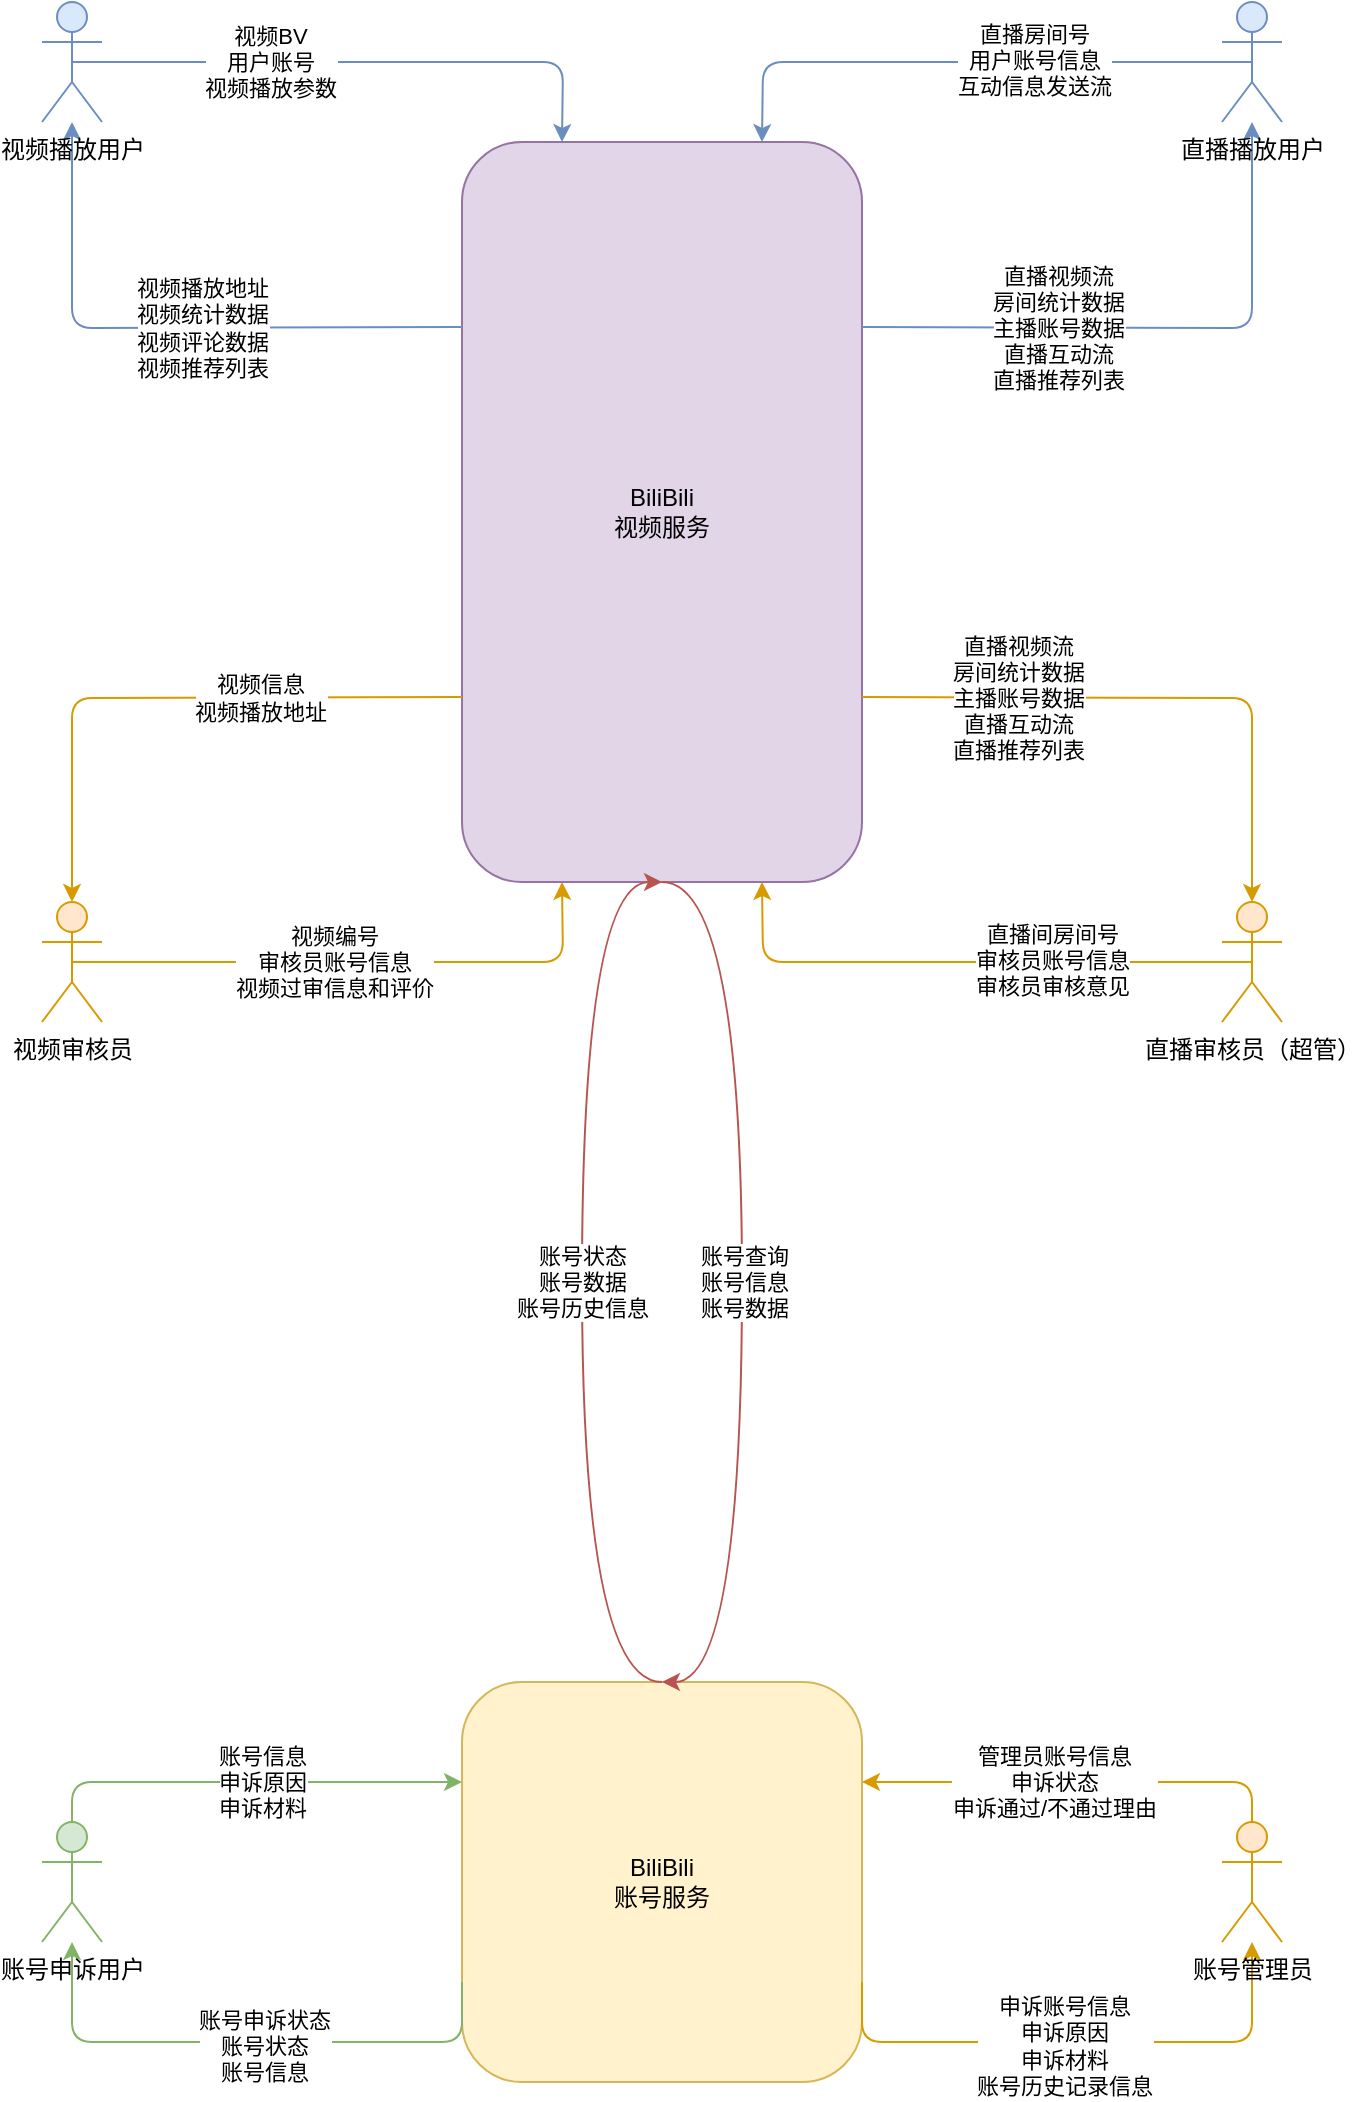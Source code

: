 <mxfile version="21.0.7" type="github">
  <diagram name="Page-1" id="c7558073-3199-34d8-9f00-42111426c3f3">
    <mxGraphModel dx="720" dy="500" grid="1" gridSize="10" guides="1" tooltips="1" connect="1" arrows="1" fold="1" page="1" pageScale="1" pageWidth="826" pageHeight="1169" background="none" math="0" shadow="0">
      <root>
        <mxCell id="0" />
        <mxCell id="1" parent="0" />
        <mxCell id="E25kTCLpdvgFFOZKCK6b-2" value="BiliBili&lt;br&gt;账号服务" style="rounded=1;whiteSpace=wrap;html=1;fillColor=#fff2cc;strokeColor=#d6b656;" vertex="1" parent="1">
          <mxGeometry x="320" y="860" width="200" height="200" as="geometry" />
        </mxCell>
        <mxCell id="E25kTCLpdvgFFOZKCK6b-1" value="BiliBili&lt;br&gt;视频服务" style="rounded=1;whiteSpace=wrap;html=1;fillColor=#e1d5e7;strokeColor=#9673a6;" vertex="1" parent="1">
          <mxGeometry x="320" y="90" width="200" height="370" as="geometry" />
        </mxCell>
        <mxCell id="JV1y3e_D9aL5zyxWiam7-99" style="edgeStyle=orthogonalEdgeStyle;orthogonalLoop=1;jettySize=auto;html=1;exitX=0;exitY=0.25;exitDx=0;exitDy=0;rounded=1;fillColor=#dae8fc;strokeColor=#6c8ebf;" parent="1" target="JV1y3e_D9aL5zyxWiam7-97" edge="1">
          <mxGeometry relative="1" as="geometry">
            <mxPoint x="320" y="182.5" as="sourcePoint" />
          </mxGeometry>
        </mxCell>
        <mxCell id="JV1y3e_D9aL5zyxWiam7-101" value="视频播放地址&lt;br&gt;视频统计数据&lt;br&gt;视频评论数据&lt;br&gt;视频推荐列表" style="edgeLabel;html=1;align=center;verticalAlign=middle;resizable=0;points=[];" parent="JV1y3e_D9aL5zyxWiam7-99" vertex="1" connectable="0">
          <mxGeometry x="0.091" relative="1" as="geometry">
            <mxPoint x="32" as="offset" />
          </mxGeometry>
        </mxCell>
        <mxCell id="JV1y3e_D9aL5zyxWiam7-105" style="edgeStyle=orthogonalEdgeStyle;orthogonalLoop=1;jettySize=auto;html=1;exitX=1;exitY=0.25;exitDx=0;exitDy=0;rounded=1;fillColor=#dae8fc;strokeColor=#6c8ebf;" parent="1" target="JV1y3e_D9aL5zyxWiam7-102" edge="1">
          <mxGeometry relative="1" as="geometry">
            <mxPoint x="520" y="182.5" as="sourcePoint" />
          </mxGeometry>
        </mxCell>
        <mxCell id="JV1y3e_D9aL5zyxWiam7-107" value="直播视频流&lt;br&gt;房间统计数据&lt;br&gt;主播账号数据&lt;br&gt;直播互动流&lt;br&gt;直播推荐列表" style="edgeLabel;html=1;align=center;verticalAlign=middle;resizable=0;points=[];" parent="JV1y3e_D9aL5zyxWiam7-105" vertex="1" connectable="0">
          <mxGeometry x="-0.342" relative="1" as="geometry">
            <mxPoint as="offset" />
          </mxGeometry>
        </mxCell>
        <mxCell id="JV1y3e_D9aL5zyxWiam7-113" style="edgeStyle=orthogonalEdgeStyle;orthogonalLoop=1;jettySize=auto;html=1;exitX=0;exitY=0.75;exitDx=0;exitDy=0;rounded=1;fillColor=#ffe6cc;strokeColor=#d79b00;" parent="1" target="JV1y3e_D9aL5zyxWiam7-108" edge="1">
          <mxGeometry relative="1" as="geometry">
            <mxPoint x="320" y="367.5" as="sourcePoint" />
          </mxGeometry>
        </mxCell>
        <mxCell id="JV1y3e_D9aL5zyxWiam7-115" value="视频信息&lt;br&gt;视频播放地址" style="edgeLabel;html=1;align=center;verticalAlign=middle;resizable=0;points=[];" parent="JV1y3e_D9aL5zyxWiam7-113" vertex="1" connectable="0">
          <mxGeometry x="-0.321" relative="1" as="geometry">
            <mxPoint as="offset" />
          </mxGeometry>
        </mxCell>
        <mxCell id="JV1y3e_D9aL5zyxWiam7-118" style="edgeStyle=orthogonalEdgeStyle;orthogonalLoop=1;jettySize=auto;html=1;exitX=1;exitY=0.75;exitDx=0;exitDy=0;rounded=1;fillColor=#ffe6cc;strokeColor=#d79b00;" parent="1" target="JV1y3e_D9aL5zyxWiam7-116" edge="1">
          <mxGeometry relative="1" as="geometry">
            <mxPoint x="520" y="367.5" as="sourcePoint" />
          </mxGeometry>
        </mxCell>
        <mxCell id="JV1y3e_D9aL5zyxWiam7-120" value="直播视频流&lt;br style=&quot;border-color: var(--border-color);&quot;&gt;房间统计数据&lt;br style=&quot;border-color: var(--border-color);&quot;&gt;主播账号数据&lt;br style=&quot;border-color: var(--border-color);&quot;&gt;直播互动流&lt;br style=&quot;border-color: var(--border-color);&quot;&gt;直播推荐列表" style="edgeLabel;html=1;align=center;verticalAlign=middle;resizable=0;points=[];" parent="JV1y3e_D9aL5zyxWiam7-118" vertex="1" connectable="0">
          <mxGeometry x="-0.479" relative="1" as="geometry">
            <mxPoint as="offset" />
          </mxGeometry>
        </mxCell>
        <mxCell id="JV1y3e_D9aL5zyxWiam7-141" style="edgeStyle=orthogonalEdgeStyle;orthogonalLoop=1;jettySize=auto;html=1;exitX=0.5;exitY=1;exitDx=0;exitDy=0;entryX=0.5;entryY=0;entryDx=0;entryDy=0;curved=1;fillColor=#f8cecc;strokeColor=#b85450;" parent="1" edge="1">
          <mxGeometry relative="1" as="geometry">
            <Array as="points">
              <mxPoint x="460" y="460" />
              <mxPoint x="460" y="860" />
            </Array>
            <mxPoint x="420" y="460" as="sourcePoint" />
            <mxPoint x="420" y="860" as="targetPoint" />
          </mxGeometry>
        </mxCell>
        <mxCell id="JV1y3e_D9aL5zyxWiam7-145" value="账号查询&lt;br&gt;账号信息&lt;br&gt;账号数据" style="edgeLabel;html=1;align=center;verticalAlign=middle;resizable=0;points=[];" parent="JV1y3e_D9aL5zyxWiam7-141" vertex="1" connectable="0">
          <mxGeometry x="0.122" y="1" relative="1" as="geometry">
            <mxPoint y="-30" as="offset" />
          </mxGeometry>
        </mxCell>
        <mxCell id="JV1y3e_D9aL5zyxWiam7-98" style="edgeStyle=orthogonalEdgeStyle;orthogonalLoop=1;jettySize=auto;html=1;exitX=0.5;exitY=0.5;exitDx=0;exitDy=0;exitPerimeter=0;entryX=0.25;entryY=0;entryDx=0;entryDy=0;rounded=1;fillColor=#dae8fc;strokeColor=#6c8ebf;" parent="1" source="JV1y3e_D9aL5zyxWiam7-97" edge="1">
          <mxGeometry relative="1" as="geometry">
            <mxPoint x="370" y="90" as="targetPoint" />
          </mxGeometry>
        </mxCell>
        <mxCell id="JV1y3e_D9aL5zyxWiam7-100" value="视频BV&lt;br&gt;用户账号&lt;br&gt;视频播放参数" style="edgeLabel;html=1;align=center;verticalAlign=middle;resizable=0;points=[];" parent="JV1y3e_D9aL5zyxWiam7-98" vertex="1" connectable="0">
          <mxGeometry x="-0.308" relative="1" as="geometry">
            <mxPoint as="offset" />
          </mxGeometry>
        </mxCell>
        <mxCell id="JV1y3e_D9aL5zyxWiam7-97" value="视频播放用户" style="shape=umlActor;verticalLabelPosition=bottom;verticalAlign=top;html=1;outlineConnect=0;fillColor=#dae8fc;strokeColor=#6c8ebf;" parent="1" vertex="1">
          <mxGeometry x="110" y="20" width="30" height="60" as="geometry" />
        </mxCell>
        <mxCell id="JV1y3e_D9aL5zyxWiam7-104" style="edgeStyle=orthogonalEdgeStyle;orthogonalLoop=1;jettySize=auto;html=1;exitX=0.5;exitY=0.5;exitDx=0;exitDy=0;exitPerimeter=0;entryX=0.75;entryY=0;entryDx=0;entryDy=0;rounded=1;fillColor=#dae8fc;strokeColor=#6c8ebf;" parent="1" source="JV1y3e_D9aL5zyxWiam7-102" edge="1">
          <mxGeometry relative="1" as="geometry">
            <mxPoint x="470" y="90" as="targetPoint" />
          </mxGeometry>
        </mxCell>
        <mxCell id="JV1y3e_D9aL5zyxWiam7-106" value="直播房间号&lt;br&gt;用户账号信息&lt;br&gt;互动信息发送流" style="edgeLabel;html=1;align=center;verticalAlign=middle;resizable=0;points=[];" parent="JV1y3e_D9aL5zyxWiam7-104" vertex="1" connectable="0">
          <mxGeometry x="-0.233" y="-1" relative="1" as="geometry">
            <mxPoint as="offset" />
          </mxGeometry>
        </mxCell>
        <mxCell id="JV1y3e_D9aL5zyxWiam7-102" value="直播播放用户" style="shape=umlActor;verticalLabelPosition=bottom;verticalAlign=top;html=1;outlineConnect=0;fillColor=#dae8fc;strokeColor=#6c8ebf;" parent="1" vertex="1">
          <mxGeometry x="700" y="20" width="30" height="60" as="geometry" />
        </mxCell>
        <mxCell id="JV1y3e_D9aL5zyxWiam7-121" style="edgeStyle=orthogonalEdgeStyle;orthogonalLoop=1;jettySize=auto;html=1;exitX=0.5;exitY=0.5;exitDx=0;exitDy=0;exitPerimeter=0;entryX=0.25;entryY=1;entryDx=0;entryDy=0;rounded=1;fillColor=#ffe6cc;strokeColor=#d79b00;" parent="1" source="JV1y3e_D9aL5zyxWiam7-108" edge="1">
          <mxGeometry relative="1" as="geometry">
            <mxPoint x="370" y="460" as="targetPoint" />
          </mxGeometry>
        </mxCell>
        <mxCell id="JV1y3e_D9aL5zyxWiam7-122" value="视频编号&lt;br style=&quot;border-color: var(--border-color);&quot;&gt;审核员账号信息&lt;br style=&quot;border-color: var(--border-color);&quot;&gt;视频过审信息和评价" style="edgeLabel;html=1;align=center;verticalAlign=middle;resizable=0;points=[];" parent="JV1y3e_D9aL5zyxWiam7-121" vertex="1" connectable="0">
          <mxGeometry x="-0.081" relative="1" as="geometry">
            <mxPoint as="offset" />
          </mxGeometry>
        </mxCell>
        <mxCell id="JV1y3e_D9aL5zyxWiam7-108" value="视频审核员" style="shape=umlActor;verticalLabelPosition=bottom;verticalAlign=top;html=1;outlineConnect=0;fillColor=#ffe6cc;strokeColor=#d79b00;" parent="1" vertex="1">
          <mxGeometry x="110" y="470" width="30" height="60" as="geometry" />
        </mxCell>
        <mxCell id="JV1y3e_D9aL5zyxWiam7-117" style="edgeStyle=orthogonalEdgeStyle;orthogonalLoop=1;jettySize=auto;html=1;exitX=0.5;exitY=0.5;exitDx=0;exitDy=0;exitPerimeter=0;entryX=0.75;entryY=1;entryDx=0;entryDy=0;rounded=1;fillColor=#ffe6cc;strokeColor=#d79b00;" parent="1" source="JV1y3e_D9aL5zyxWiam7-116" edge="1">
          <mxGeometry relative="1" as="geometry">
            <mxPoint x="470" y="460" as="targetPoint" />
          </mxGeometry>
        </mxCell>
        <mxCell id="JV1y3e_D9aL5zyxWiam7-119" value="直播间房间号&lt;br&gt;审核员账号信息&lt;br&gt;审核员审核意见" style="edgeLabel;html=1;align=center;verticalAlign=middle;resizable=0;points=[];" parent="JV1y3e_D9aL5zyxWiam7-117" vertex="1" connectable="0">
          <mxGeometry x="-0.292" y="-1" relative="1" as="geometry">
            <mxPoint as="offset" />
          </mxGeometry>
        </mxCell>
        <mxCell id="JV1y3e_D9aL5zyxWiam7-116" value="直播审核员（超管）" style="shape=umlActor;verticalLabelPosition=bottom;verticalAlign=top;html=1;outlineConnect=0;fillColor=#ffe6cc;strokeColor=#d79b00;" parent="1" vertex="1">
          <mxGeometry x="700" y="470" width="30" height="60" as="geometry" />
        </mxCell>
        <mxCell id="JV1y3e_D9aL5zyxWiam7-130" style="edgeStyle=orthogonalEdgeStyle;rounded=1;orthogonalLoop=1;jettySize=auto;html=1;exitX=0;exitY=0.75;exitDx=0;exitDy=0;fillColor=#d5e8d4;strokeColor=#82b366;" parent="1" target="JV1y3e_D9aL5zyxWiam7-128" edge="1">
          <mxGeometry relative="1" as="geometry">
            <Array as="points">
              <mxPoint x="320" y="1040" />
              <mxPoint x="125" y="1040" />
            </Array>
            <mxPoint x="320" y="1010" as="sourcePoint" />
          </mxGeometry>
        </mxCell>
        <mxCell id="JV1y3e_D9aL5zyxWiam7-133" value="账号申诉状态&lt;br&gt;账号状态&lt;br&gt;账号信息" style="edgeLabel;html=1;align=center;verticalAlign=middle;resizable=0;points=[];" parent="JV1y3e_D9aL5zyxWiam7-130" vertex="1" connectable="0">
          <mxGeometry x="-0.24" y="2" relative="1" as="geometry">
            <mxPoint x="-25" as="offset" />
          </mxGeometry>
        </mxCell>
        <mxCell id="JV1y3e_D9aL5zyxWiam7-137" style="edgeStyle=orthogonalEdgeStyle;rounded=1;orthogonalLoop=1;jettySize=auto;html=1;exitX=1;exitY=0.75;exitDx=0;exitDy=0;fillColor=#ffe6cc;strokeColor=#d79b00;" parent="1" target="JV1y3e_D9aL5zyxWiam7-134" edge="1">
          <mxGeometry relative="1" as="geometry">
            <Array as="points">
              <mxPoint x="520" y="1040" />
              <mxPoint x="715" y="1040" />
            </Array>
            <mxPoint x="520" y="1010" as="sourcePoint" />
          </mxGeometry>
        </mxCell>
        <mxCell id="JV1y3e_D9aL5zyxWiam7-139" value="申诉账号信息&lt;br&gt;申诉原因&lt;br&gt;申诉材料&lt;br&gt;账号历史记录信息" style="edgeLabel;html=1;align=center;verticalAlign=middle;resizable=0;points=[];" parent="JV1y3e_D9aL5zyxWiam7-137" vertex="1" connectable="0">
          <mxGeometry x="0.001" y="-2" relative="1" as="geometry">
            <mxPoint x="-7" as="offset" />
          </mxGeometry>
        </mxCell>
        <mxCell id="JV1y3e_D9aL5zyxWiam7-144" style="edgeStyle=orthogonalEdgeStyle;orthogonalLoop=1;jettySize=auto;html=1;exitX=0.5;exitY=0;exitDx=0;exitDy=0;entryX=0.5;entryY=1;entryDx=0;entryDy=0;curved=1;fillColor=#f8cecc;strokeColor=#b85450;" parent="1" edge="1">
          <mxGeometry relative="1" as="geometry">
            <Array as="points">
              <mxPoint x="380" y="860" />
              <mxPoint x="380" y="460" />
            </Array>
            <mxPoint x="420" y="860" as="sourcePoint" />
            <mxPoint x="420" y="460" as="targetPoint" />
          </mxGeometry>
        </mxCell>
        <mxCell id="JV1y3e_D9aL5zyxWiam7-146" value="账号状态&lt;br&gt;账号数据&lt;br&gt;账号历史信息" style="edgeLabel;html=1;align=center;verticalAlign=middle;resizable=0;points=[];" parent="JV1y3e_D9aL5zyxWiam7-144" vertex="1" connectable="0">
          <mxGeometry x="-0.063" relative="1" as="geometry">
            <mxPoint y="-15" as="offset" />
          </mxGeometry>
        </mxCell>
        <mxCell id="JV1y3e_D9aL5zyxWiam7-131" style="edgeStyle=orthogonalEdgeStyle;rounded=1;orthogonalLoop=1;jettySize=auto;html=1;exitX=0.5;exitY=0.5;exitDx=0;exitDy=0;exitPerimeter=0;entryX=0;entryY=0.25;entryDx=0;entryDy=0;fillColor=#d5e8d4;strokeColor=#82b366;" parent="1" source="JV1y3e_D9aL5zyxWiam7-128" target="E25kTCLpdvgFFOZKCK6b-2" edge="1">
          <mxGeometry relative="1" as="geometry">
            <Array as="points">
              <mxPoint x="125" y="910" />
            </Array>
            <mxPoint x="319.8" y="883.8" as="targetPoint" />
          </mxGeometry>
        </mxCell>
        <mxCell id="JV1y3e_D9aL5zyxWiam7-132" value="账号信息&lt;br&gt;申诉原因&lt;br&gt;申诉材料" style="edgeLabel;html=1;align=center;verticalAlign=middle;resizable=0;points=[];" parent="JV1y3e_D9aL5zyxWiam7-131" vertex="1" connectable="0">
          <mxGeometry x="0.437" relative="1" as="geometry">
            <mxPoint x="-31" as="offset" />
          </mxGeometry>
        </mxCell>
        <mxCell id="JV1y3e_D9aL5zyxWiam7-128" value="账号申诉用户" style="shape=umlActor;verticalLabelPosition=bottom;verticalAlign=top;html=1;outlineConnect=0;fillColor=#d5e8d4;strokeColor=#82b366;" parent="1" vertex="1">
          <mxGeometry x="110" y="930" width="30" height="60" as="geometry" />
        </mxCell>
        <mxCell id="JV1y3e_D9aL5zyxWiam7-138" style="edgeStyle=orthogonalEdgeStyle;rounded=1;orthogonalLoop=1;jettySize=auto;html=1;exitX=0.5;exitY=0;exitDx=0;exitDy=0;exitPerimeter=0;fillColor=#ffe6cc;strokeColor=#d79b00;entryX=1;entryY=0.25;entryDx=0;entryDy=0;" parent="1" source="JV1y3e_D9aL5zyxWiam7-134" edge="1" target="E25kTCLpdvgFFOZKCK6b-2">
          <mxGeometry relative="1" as="geometry">
            <mxPoint x="520" y="880" as="targetPoint" />
            <Array as="points">
              <mxPoint x="715" y="910" />
              <mxPoint x="520" y="910" />
            </Array>
          </mxGeometry>
        </mxCell>
        <mxCell id="JV1y3e_D9aL5zyxWiam7-140" value="管理员账号信息&lt;br&gt;申诉状态&lt;br&gt;申诉通过/不通过理由" style="edgeLabel;html=1;align=center;verticalAlign=middle;resizable=0;points=[];" parent="JV1y3e_D9aL5zyxWiam7-138" vertex="1" connectable="0">
          <mxGeometry x="0.112" relative="1" as="geometry">
            <mxPoint as="offset" />
          </mxGeometry>
        </mxCell>
        <mxCell id="JV1y3e_D9aL5zyxWiam7-134" value="账号管理员" style="shape=umlActor;verticalLabelPosition=bottom;verticalAlign=top;html=1;outlineConnect=0;fillColor=#ffe6cc;strokeColor=#d79b00;" parent="1" vertex="1">
          <mxGeometry x="700" y="930" width="30" height="60" as="geometry" />
        </mxCell>
      </root>
    </mxGraphModel>
  </diagram>
</mxfile>

